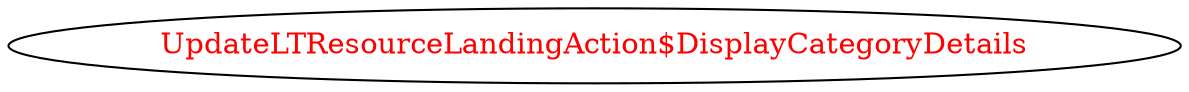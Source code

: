digraph dependencyGraph {
 concentrate=true;
 ranksep="2.0";
 rankdir="LR"; 
 splines="ortho";
"UpdateLTResourceLandingAction$DisplayCategoryDetails" [fontcolor="red"];
}